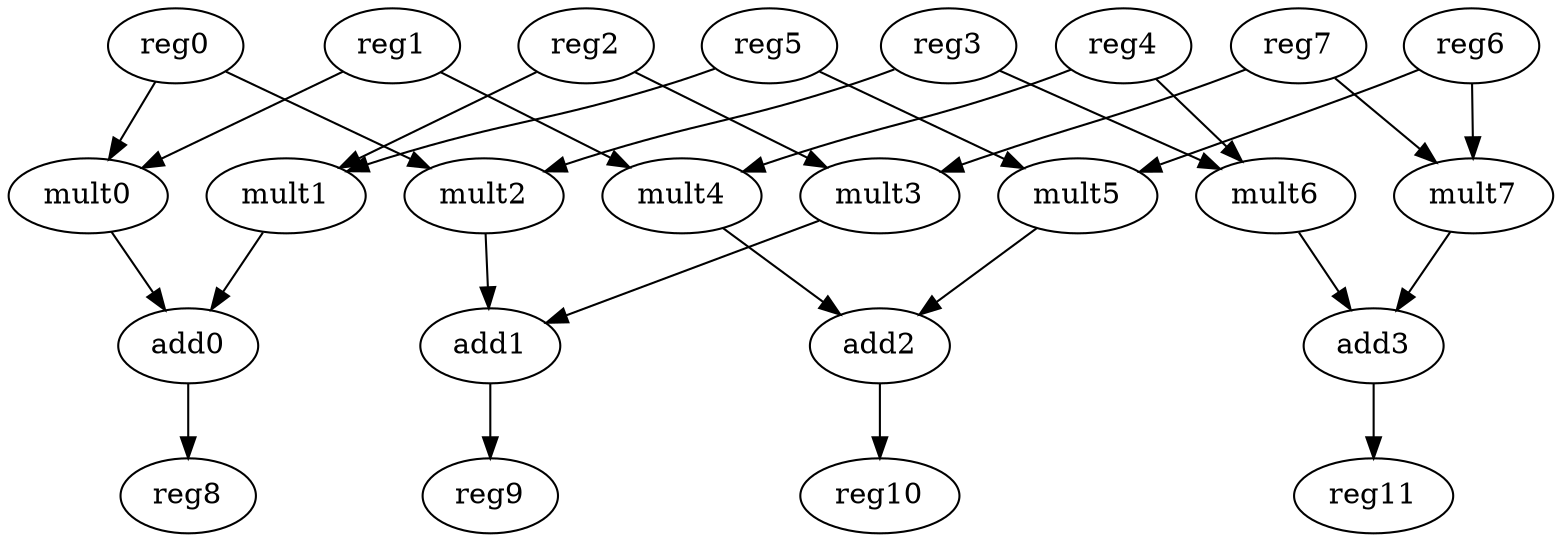 digraph matmul22normal {
    0[label=reg0];
    1[label=reg1];
    2[label=reg2];
    3[label=reg3];
    4[label=reg4];
    5[label=reg5];
    6[label=reg6];
    7[label=reg7];
    8[label=mult0];
    9[label=mult1];
    10[label=mult2];
    11[label=mult3];
    12[label=mult4];
    13[label=mult5];
    14[label=mult6];
    15[label=mult7];
    16[label=add0];
    17[label=add1];
    18[label=add2];
    19[label=add3];
    20[label=reg8];
    21[label=reg9];
    22[label=reg10];
    23[label=reg11];

    0->8;
    0->10;
    1->8;
    1->12;
    2->9;
    2->11;
    3->10;
    3->14;
    4->12;
    4->14;
    5->9;
    5->13;
    6->13;
    6->15;
    7->11;
    7->15;
    8->16;
    9->16;
    10->17;
    11->17;
    12->18;
    13->18;
    14->19;
    15->19;
    16->20;
    17->21;
    18->22;
    19->23;
}